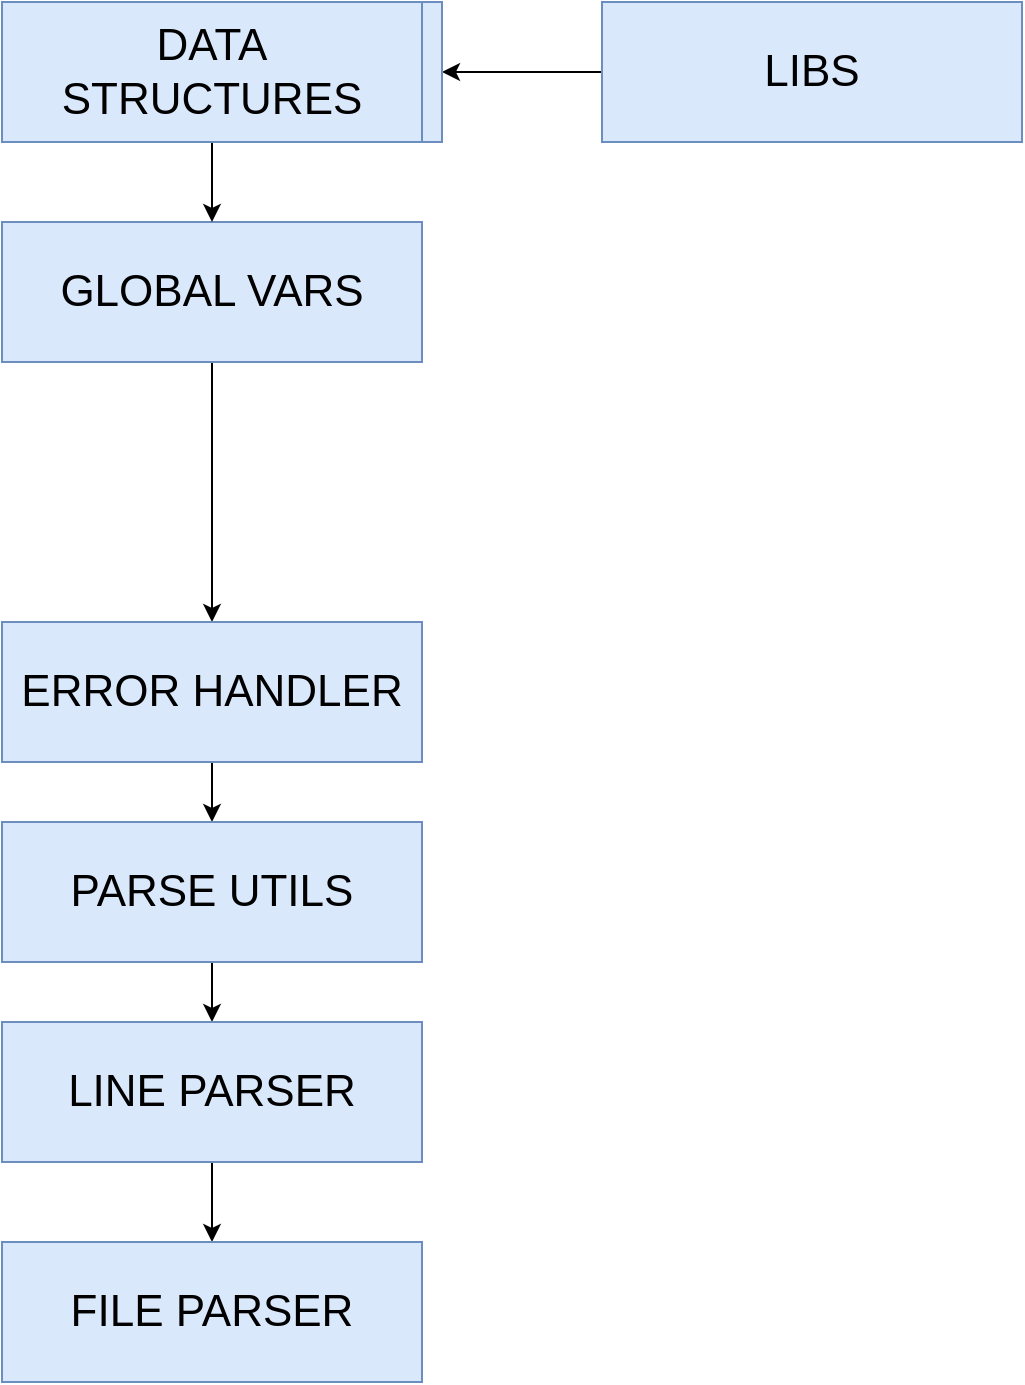 <mxfile version="12.9.3" type="device"><diagram id="x5XFTGYtszWGBFJPvnvR" name="Page-1"><mxGraphModel dx="1086" dy="806" grid="1" gridSize="10" guides="1" tooltips="1" connect="1" arrows="1" fold="1" page="1" pageScale="1" pageWidth="850" pageHeight="1100" math="0" shadow="0"><root><mxCell id="0"/><mxCell id="1" parent="0"/><mxCell id="G1TImldf-2bnhxgHI_DS-6" value="" style="edgeStyle=orthogonalEdgeStyle;rounded=0;orthogonalLoop=1;jettySize=auto;html=1;entryX=0.5;entryY=0;entryDx=0;entryDy=0;" edge="1" parent="1" source="h4fnVFgOFDXS0-1AuiI1-1" target="h4fnVFgOFDXS0-1AuiI1-4"><mxGeometry relative="1" as="geometry"><mxPoint x="435" y="230" as="targetPoint"/></mxGeometry></mxCell><mxCell id="h4fnVFgOFDXS0-1AuiI1-1" value="GLOBAL VARS" style="text;html=1;strokeColor=#6c8ebf;fillColor=#dae8fc;align=center;verticalAlign=middle;whiteSpace=wrap;rounded=0;fontSize=22;" parent="1" vertex="1"><mxGeometry x="320" y="120" width="210" height="70" as="geometry"/></mxCell><mxCell id="G1TImldf-2bnhxgHI_DS-4" value="" style="edgeStyle=orthogonalEdgeStyle;rounded=0;orthogonalLoop=1;jettySize=auto;html=1;" edge="1" parent="1" source="h4fnVFgOFDXS0-1AuiI1-2" target="G1TImldf-2bnhxgHI_DS-3"><mxGeometry relative="1" as="geometry"/></mxCell><mxCell id="h4fnVFgOFDXS0-1AuiI1-2" value="LIBS" style="text;html=1;strokeColor=#6c8ebf;fillColor=#dae8fc;align=center;verticalAlign=middle;whiteSpace=wrap;rounded=0;fontSize=22;" parent="1" vertex="1"><mxGeometry x="620" y="10" width="210" height="70" as="geometry"/></mxCell><mxCell id="G1TImldf-2bnhxgHI_DS-3" value="LIBS" style="text;html=1;strokeColor=#6c8ebf;fillColor=#dae8fc;align=center;verticalAlign=middle;whiteSpace=wrap;rounded=0;fontSize=22;" vertex="1" parent="1"><mxGeometry x="330" y="10" width="210" height="70" as="geometry"/></mxCell><mxCell id="h4fnVFgOFDXS0-1AuiI1-7" value="" style="edgeStyle=orthogonalEdgeStyle;rounded=0;orthogonalLoop=1;jettySize=auto;html=1;fontSize=22;" parent="1" source="h4fnVFgOFDXS0-1AuiI1-4" target="h4fnVFgOFDXS0-1AuiI1-6" edge="1"><mxGeometry relative="1" as="geometry"/></mxCell><mxCell id="h4fnVFgOFDXS0-1AuiI1-4" value="ERROR HANDLER" style="text;html=1;strokeColor=#6c8ebf;fillColor=#dae8fc;align=center;verticalAlign=middle;whiteSpace=wrap;rounded=0;fontSize=22;" parent="1" vertex="1"><mxGeometry x="320" y="320" width="210" height="70" as="geometry"/></mxCell><mxCell id="h4fnVFgOFDXS0-1AuiI1-11" value="" style="edgeStyle=orthogonalEdgeStyle;rounded=0;orthogonalLoop=1;jettySize=auto;html=1;fontSize=22;" parent="1" source="h4fnVFgOFDXS0-1AuiI1-6" target="h4fnVFgOFDXS0-1AuiI1-10" edge="1"><mxGeometry relative="1" as="geometry"/></mxCell><mxCell id="h4fnVFgOFDXS0-1AuiI1-6" value="PARSE UTILS" style="text;html=1;strokeColor=#6c8ebf;fillColor=#dae8fc;align=center;verticalAlign=middle;whiteSpace=wrap;rounded=0;fontSize=22;" parent="1" vertex="1"><mxGeometry x="320" y="420" width="210" height="70" as="geometry"/></mxCell><mxCell id="h4fnVFgOFDXS0-1AuiI1-12" value="" style="edgeStyle=orthogonalEdgeStyle;rounded=0;orthogonalLoop=1;jettySize=auto;html=1;fontSize=22;" parent="1" source="h4fnVFgOFDXS0-1AuiI1-10" target="h4fnVFgOFDXS0-1AuiI1-8" edge="1"><mxGeometry relative="1" as="geometry"/></mxCell><mxCell id="h4fnVFgOFDXS0-1AuiI1-10" value="LINE PARSER" style="text;html=1;strokeColor=#6c8ebf;fillColor=#dae8fc;align=center;verticalAlign=middle;whiteSpace=wrap;rounded=0;fontSize=22;" parent="1" vertex="1"><mxGeometry x="320" y="520" width="210" height="70" as="geometry"/></mxCell><mxCell id="h4fnVFgOFDXS0-1AuiI1-8" value="FILE PARSER" style="text;html=1;strokeColor=#6c8ebf;fillColor=#dae8fc;align=center;verticalAlign=middle;whiteSpace=wrap;rounded=0;fontSize=22;" parent="1" vertex="1"><mxGeometry x="320" y="630" width="210" height="70" as="geometry"/></mxCell><mxCell id="G1TImldf-2bnhxgHI_DS-2" value="" style="edgeStyle=orthogonalEdgeStyle;rounded=0;orthogonalLoop=1;jettySize=auto;html=1;" edge="1" parent="1" source="G1TImldf-2bnhxgHI_DS-1" target="h4fnVFgOFDXS0-1AuiI1-1"><mxGeometry relative="1" as="geometry"/></mxCell><mxCell id="G1TImldf-2bnhxgHI_DS-1" value="DATA STRUCTURES" style="text;html=1;strokeColor=#6c8ebf;fillColor=#dae8fc;align=center;verticalAlign=middle;whiteSpace=wrap;rounded=0;fontSize=22;" vertex="1" parent="1"><mxGeometry x="320" y="10" width="210" height="70" as="geometry"/></mxCell></root></mxGraphModel></diagram></mxfile>